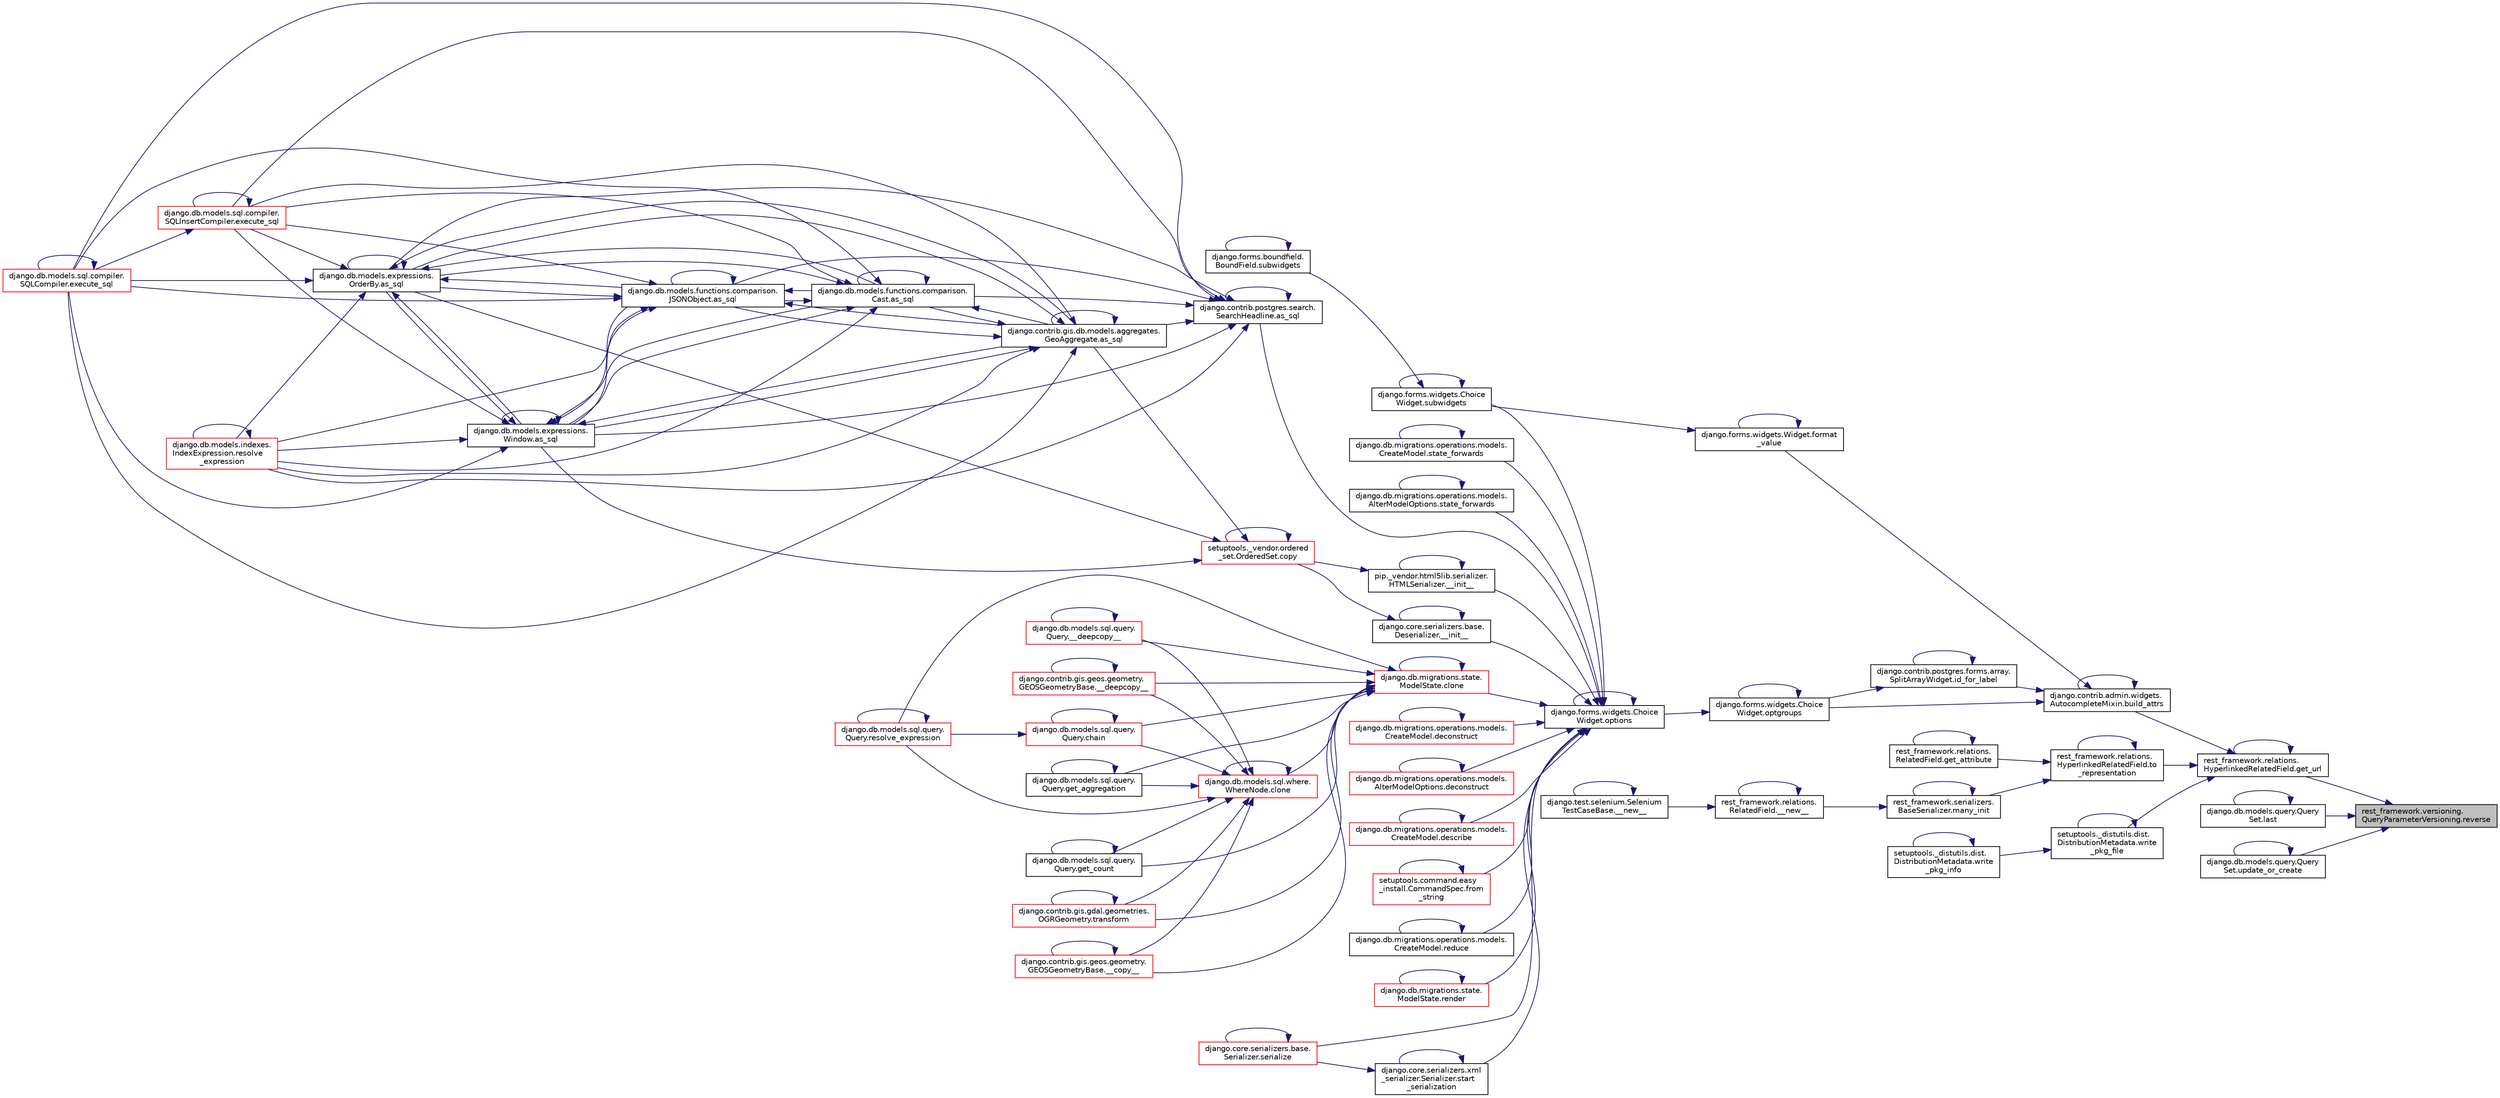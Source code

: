 digraph "rest_framework.versioning.QueryParameterVersioning.reverse"
{
 // LATEX_PDF_SIZE
  edge [fontname="Helvetica",fontsize="10",labelfontname="Helvetica",labelfontsize="10"];
  node [fontname="Helvetica",fontsize="10",shape=record];
  rankdir="RL";
  Node1 [label="rest_framework.versioning.\lQueryParameterVersioning.reverse",height=0.2,width=0.4,color="black", fillcolor="grey75", style="filled", fontcolor="black",tooltip=" "];
  Node1 -> Node2 [dir="back",color="midnightblue",fontsize="10",style="solid",fontname="Helvetica"];
  Node2 [label="rest_framework.relations.\lHyperlinkedRelatedField.get_url",height=0.2,width=0.4,color="black", fillcolor="white", style="filled",URL="$d1/d10/classrest__framework_1_1relations_1_1_hyperlinked_related_field.html#ac2cee1eea69703f33f0890f0352a194e",tooltip=" "];
  Node2 -> Node3 [dir="back",color="midnightblue",fontsize="10",style="solid",fontname="Helvetica"];
  Node3 [label="django.contrib.admin.widgets.\lAutocompleteMixin.build_attrs",height=0.2,width=0.4,color="black", fillcolor="white", style="filled",URL="$de/d3c/classdjango_1_1contrib_1_1admin_1_1widgets_1_1_autocomplete_mixin.html#a176090ce6f09cb6a66c1c8cd9bcc11f4",tooltip=" "];
  Node3 -> Node3 [dir="back",color="midnightblue",fontsize="10",style="solid",fontname="Helvetica"];
  Node3 -> Node4 [dir="back",color="midnightblue",fontsize="10",style="solid",fontname="Helvetica"];
  Node4 [label="django.forms.widgets.Widget.format\l_value",height=0.2,width=0.4,color="black", fillcolor="white", style="filled",URL="$d4/d5e/classdjango_1_1forms_1_1widgets_1_1_widget.html#a6223d906d553e933a2c703b77e813d27",tooltip=" "];
  Node4 -> Node4 [dir="back",color="midnightblue",fontsize="10",style="solid",fontname="Helvetica"];
  Node4 -> Node5 [dir="back",color="midnightblue",fontsize="10",style="solid",fontname="Helvetica"];
  Node5 [label="django.forms.widgets.Choice\lWidget.subwidgets",height=0.2,width=0.4,color="black", fillcolor="white", style="filled",URL="$d5/d18/classdjango_1_1forms_1_1widgets_1_1_choice_widget.html#a90027127caf58ece2d8c9d59027c9e5b",tooltip=" "];
  Node5 -> Node6 [dir="back",color="midnightblue",fontsize="10",style="solid",fontname="Helvetica"];
  Node6 [label="django.forms.boundfield.\lBoundField.subwidgets",height=0.2,width=0.4,color="black", fillcolor="white", style="filled",URL="$da/d92/classdjango_1_1forms_1_1boundfield_1_1_bound_field.html#a1367d359203b669735a2c747a5579250",tooltip=" "];
  Node6 -> Node6 [dir="back",color="midnightblue",fontsize="10",style="solid",fontname="Helvetica"];
  Node5 -> Node5 [dir="back",color="midnightblue",fontsize="10",style="solid",fontname="Helvetica"];
  Node3 -> Node7 [dir="back",color="midnightblue",fontsize="10",style="solid",fontname="Helvetica"];
  Node7 [label="django.contrib.postgres.forms.array.\lSplitArrayWidget.id_for_label",height=0.2,width=0.4,color="black", fillcolor="white", style="filled",URL="$d3/d50/classdjango_1_1contrib_1_1postgres_1_1forms_1_1array_1_1_split_array_widget.html#a8d3c2bd5d03c8ab5f13dee94a49df974",tooltip=" "];
  Node7 -> Node7 [dir="back",color="midnightblue",fontsize="10",style="solid",fontname="Helvetica"];
  Node7 -> Node8 [dir="back",color="midnightblue",fontsize="10",style="solid",fontname="Helvetica"];
  Node8 [label="django.forms.widgets.Choice\lWidget.optgroups",height=0.2,width=0.4,color="black", fillcolor="white", style="filled",URL="$d5/d18/classdjango_1_1forms_1_1widgets_1_1_choice_widget.html#a69d858bf11924e506b9973702d2ba075",tooltip=" "];
  Node8 -> Node8 [dir="back",color="midnightblue",fontsize="10",style="solid",fontname="Helvetica"];
  Node8 -> Node9 [dir="back",color="midnightblue",fontsize="10",style="solid",fontname="Helvetica"];
  Node9 [label="django.forms.widgets.Choice\lWidget.options",height=0.2,width=0.4,color="black", fillcolor="white", style="filled",URL="$d5/d18/classdjango_1_1forms_1_1widgets_1_1_choice_widget.html#a40af062eadb43dcc4a326e0e6e66ad78",tooltip=" "];
  Node9 -> Node10 [dir="back",color="midnightblue",fontsize="10",style="solid",fontname="Helvetica"];
  Node10 [label="pip._vendor.html5lib.serializer.\lHTMLSerializer.__init__",height=0.2,width=0.4,color="black", fillcolor="white", style="filled",URL="$d1/d17/classpip_1_1__vendor_1_1html5lib_1_1serializer_1_1_h_t_m_l_serializer.html#ae1f820664d0ba0b48b7b321577f1e996",tooltip=" "];
  Node10 -> Node10 [dir="back",color="midnightblue",fontsize="10",style="solid",fontname="Helvetica"];
  Node10 -> Node11 [dir="back",color="midnightblue",fontsize="10",style="solid",fontname="Helvetica"];
  Node11 [label="setuptools._vendor.ordered\l_set.OrderedSet.copy",height=0.2,width=0.4,color="red", fillcolor="white", style="filled",URL="$d0/d40/classsetuptools_1_1__vendor_1_1ordered__set_1_1_ordered_set.html#a84224c403039b9dac5d2794d85073053",tooltip=" "];
  Node11 -> Node21 [dir="back",color="midnightblue",fontsize="10",style="solid",fontname="Helvetica"];
  Node21 [label="django.contrib.gis.db.models.aggregates.\lGeoAggregate.as_sql",height=0.2,width=0.4,color="black", fillcolor="white", style="filled",URL="$df/dbe/classdjango_1_1contrib_1_1gis_1_1db_1_1models_1_1aggregates_1_1_geo_aggregate.html#a129bfb83cb8d965d40be63e974594fa7",tooltip=" "];
  Node21 -> Node19 [dir="back",color="midnightblue",fontsize="10",style="solid",fontname="Helvetica"];
  Node19 [label="django.db.models.functions.comparison.\lCast.as_sql",height=0.2,width=0.4,color="black", fillcolor="white", style="filled",URL="$dd/d3c/classdjango_1_1db_1_1models_1_1functions_1_1comparison_1_1_cast.html#a010e365ade29d50da0332d4f46b95cf0",tooltip=" "];
  Node19 -> Node19 [dir="back",color="midnightblue",fontsize="10",style="solid",fontname="Helvetica"];
  Node19 -> Node20 [dir="back",color="midnightblue",fontsize="10",style="solid",fontname="Helvetica"];
  Node20 [label="django.db.models.functions.comparison.\lJSONObject.as_sql",height=0.2,width=0.4,color="black", fillcolor="white", style="filled",URL="$db/d2f/classdjango_1_1db_1_1models_1_1functions_1_1comparison_1_1_j_s_o_n_object.html#a7ea48a9164c15f6c04fa1851987b0be4",tooltip=" "];
  Node20 -> Node19 [dir="back",color="midnightblue",fontsize="10",style="solid",fontname="Helvetica"];
  Node20 -> Node20 [dir="back",color="midnightblue",fontsize="10",style="solid",fontname="Helvetica"];
  Node20 -> Node21 [dir="back",color="midnightblue",fontsize="10",style="solid",fontname="Helvetica"];
  Node20 -> Node22 [dir="back",color="midnightblue",fontsize="10",style="solid",fontname="Helvetica"];
  Node22 [label="django.db.models.expressions.\lWindow.as_sql",height=0.2,width=0.4,color="black", fillcolor="white", style="filled",URL="$d6/d1c/classdjango_1_1db_1_1models_1_1expressions_1_1_window.html#a2a81a422e2884ef2026394b0f83416dc",tooltip=" "];
  Node22 -> Node19 [dir="back",color="midnightblue",fontsize="10",style="solid",fontname="Helvetica"];
  Node22 -> Node20 [dir="back",color="midnightblue",fontsize="10",style="solid",fontname="Helvetica"];
  Node22 -> Node21 [dir="back",color="midnightblue",fontsize="10",style="solid",fontname="Helvetica"];
  Node22 -> Node22 [dir="back",color="midnightblue",fontsize="10",style="solid",fontname="Helvetica"];
  Node22 -> Node23 [dir="back",color="midnightblue",fontsize="10",style="solid",fontname="Helvetica"];
  Node23 [label="django.db.models.expressions.\lOrderBy.as_sql",height=0.2,width=0.4,color="black", fillcolor="white", style="filled",URL="$da/d4d/classdjango_1_1db_1_1models_1_1expressions_1_1_order_by.html#a343064ad7cfdac310e95fd997ee6d4cc",tooltip=" "];
  Node23 -> Node19 [dir="back",color="midnightblue",fontsize="10",style="solid",fontname="Helvetica"];
  Node23 -> Node20 [dir="back",color="midnightblue",fontsize="10",style="solid",fontname="Helvetica"];
  Node23 -> Node21 [dir="back",color="midnightblue",fontsize="10",style="solid",fontname="Helvetica"];
  Node23 -> Node22 [dir="back",color="midnightblue",fontsize="10",style="solid",fontname="Helvetica"];
  Node23 -> Node23 [dir="back",color="midnightblue",fontsize="10",style="solid",fontname="Helvetica"];
  Node23 -> Node24 [dir="back",color="midnightblue",fontsize="10",style="solid",fontname="Helvetica"];
  Node24 [label="django.db.models.sql.compiler.\lSQLCompiler.execute_sql",height=0.2,width=0.4,color="red", fillcolor="white", style="filled",URL="$df/de2/classdjango_1_1db_1_1models_1_1sql_1_1compiler_1_1_s_q_l_compiler.html#a2547088c51124a0d09620d04cf56b050",tooltip=" "];
  Node24 -> Node24 [dir="back",color="midnightblue",fontsize="10",style="solid",fontname="Helvetica"];
  Node23 -> Node27 [dir="back",color="midnightblue",fontsize="10",style="solid",fontname="Helvetica"];
  Node27 [label="django.db.models.sql.compiler.\lSQLInsertCompiler.execute_sql",height=0.2,width=0.4,color="red", fillcolor="white", style="filled",URL="$dd/daa/classdjango_1_1db_1_1models_1_1sql_1_1compiler_1_1_s_q_l_insert_compiler.html#a2ebda5346b92962b6ac5ca8234bfeb42",tooltip=" "];
  Node27 -> Node24 [dir="back",color="midnightblue",fontsize="10",style="solid",fontname="Helvetica"];
  Node27 -> Node27 [dir="back",color="midnightblue",fontsize="10",style="solid",fontname="Helvetica"];
  Node23 -> Node28 [dir="back",color="midnightblue",fontsize="10",style="solid",fontname="Helvetica"];
  Node28 [label="django.db.models.indexes.\lIndexExpression.resolve\l_expression",height=0.2,width=0.4,color="red", fillcolor="white", style="filled",URL="$df/d4f/classdjango_1_1db_1_1models_1_1indexes_1_1_index_expression.html#ae39ac90454fba3ff53ac2d342cd5feea",tooltip=" "];
  Node28 -> Node28 [dir="back",color="midnightblue",fontsize="10",style="solid",fontname="Helvetica"];
  Node22 -> Node24 [dir="back",color="midnightblue",fontsize="10",style="solid",fontname="Helvetica"];
  Node22 -> Node27 [dir="back",color="midnightblue",fontsize="10",style="solid",fontname="Helvetica"];
  Node22 -> Node28 [dir="back",color="midnightblue",fontsize="10",style="solid",fontname="Helvetica"];
  Node20 -> Node23 [dir="back",color="midnightblue",fontsize="10",style="solid",fontname="Helvetica"];
  Node20 -> Node24 [dir="back",color="midnightblue",fontsize="10",style="solid",fontname="Helvetica"];
  Node20 -> Node27 [dir="back",color="midnightblue",fontsize="10",style="solid",fontname="Helvetica"];
  Node20 -> Node28 [dir="back",color="midnightblue",fontsize="10",style="solid",fontname="Helvetica"];
  Node19 -> Node21 [dir="back",color="midnightblue",fontsize="10",style="solid",fontname="Helvetica"];
  Node19 -> Node22 [dir="back",color="midnightblue",fontsize="10",style="solid",fontname="Helvetica"];
  Node19 -> Node23 [dir="back",color="midnightblue",fontsize="10",style="solid",fontname="Helvetica"];
  Node19 -> Node24 [dir="back",color="midnightblue",fontsize="10",style="solid",fontname="Helvetica"];
  Node19 -> Node27 [dir="back",color="midnightblue",fontsize="10",style="solid",fontname="Helvetica"];
  Node19 -> Node28 [dir="back",color="midnightblue",fontsize="10",style="solid",fontname="Helvetica"];
  Node21 -> Node20 [dir="back",color="midnightblue",fontsize="10",style="solid",fontname="Helvetica"];
  Node21 -> Node21 [dir="back",color="midnightblue",fontsize="10",style="solid",fontname="Helvetica"];
  Node21 -> Node22 [dir="back",color="midnightblue",fontsize="10",style="solid",fontname="Helvetica"];
  Node21 -> Node23 [dir="back",color="midnightblue",fontsize="10",style="solid",fontname="Helvetica"];
  Node21 -> Node24 [dir="back",color="midnightblue",fontsize="10",style="solid",fontname="Helvetica"];
  Node21 -> Node27 [dir="back",color="midnightblue",fontsize="10",style="solid",fontname="Helvetica"];
  Node21 -> Node28 [dir="back",color="midnightblue",fontsize="10",style="solid",fontname="Helvetica"];
  Node11 -> Node22 [dir="back",color="midnightblue",fontsize="10",style="solid",fontname="Helvetica"];
  Node11 -> Node23 [dir="back",color="midnightblue",fontsize="10",style="solid",fontname="Helvetica"];
  Node11 -> Node11 [dir="back",color="midnightblue",fontsize="10",style="solid",fontname="Helvetica"];
  Node9 -> Node125 [dir="back",color="midnightblue",fontsize="10",style="solid",fontname="Helvetica"];
  Node125 [label="django.core.serializers.base.\lDeserializer.__init__",height=0.2,width=0.4,color="black", fillcolor="white", style="filled",URL="$d7/df3/classdjango_1_1core_1_1serializers_1_1base_1_1_deserializer.html#ad79058cc0c4dcabd51d1c29d45757f70",tooltip=" "];
  Node125 -> Node125 [dir="back",color="midnightblue",fontsize="10",style="solid",fontname="Helvetica"];
  Node125 -> Node11 [dir="back",color="midnightblue",fontsize="10",style="solid",fontname="Helvetica"];
  Node9 -> Node321 [dir="back",color="midnightblue",fontsize="10",style="solid",fontname="Helvetica"];
  Node321 [label="django.contrib.postgres.search.\lSearchHeadline.as_sql",height=0.2,width=0.4,color="black", fillcolor="white", style="filled",URL="$d5/d6d/classdjango_1_1contrib_1_1postgres_1_1search_1_1_search_headline.html#a7b036484282edf2b56f64572a2b6dae0",tooltip=" "];
  Node321 -> Node19 [dir="back",color="midnightblue",fontsize="10",style="solid",fontname="Helvetica"];
  Node321 -> Node20 [dir="back",color="midnightblue",fontsize="10",style="solid",fontname="Helvetica"];
  Node321 -> Node21 [dir="back",color="midnightblue",fontsize="10",style="solid",fontname="Helvetica"];
  Node321 -> Node321 [dir="back",color="midnightblue",fontsize="10",style="solid",fontname="Helvetica"];
  Node321 -> Node22 [dir="back",color="midnightblue",fontsize="10",style="solid",fontname="Helvetica"];
  Node321 -> Node23 [dir="back",color="midnightblue",fontsize="10",style="solid",fontname="Helvetica"];
  Node321 -> Node24 [dir="back",color="midnightblue",fontsize="10",style="solid",fontname="Helvetica"];
  Node321 -> Node27 [dir="back",color="midnightblue",fontsize="10",style="solid",fontname="Helvetica"];
  Node321 -> Node28 [dir="back",color="midnightblue",fontsize="10",style="solid",fontname="Helvetica"];
  Node9 -> Node322 [dir="back",color="midnightblue",fontsize="10",style="solid",fontname="Helvetica"];
  Node322 [label="django.db.migrations.state.\lModelState.clone",height=0.2,width=0.4,color="red", fillcolor="white", style="filled",URL="$d1/d62/classdjango_1_1db_1_1migrations_1_1state_1_1_model_state.html#ab5feb03ae6d22923dd5029a5cfb8abb0",tooltip=" "];
  Node322 -> Node203 [dir="back",color="midnightblue",fontsize="10",style="solid",fontname="Helvetica"];
  Node203 [label="django.contrib.gis.geos.geometry.\lGEOSGeometryBase.__copy__",height=0.2,width=0.4,color="red", fillcolor="white", style="filled",URL="$d0/d97/classdjango_1_1contrib_1_1gis_1_1geos_1_1geometry_1_1_g_e_o_s_geometry_base.html#ad0b8f9f034cdd53b3646bc83bebfee9d",tooltip=" "];
  Node203 -> Node203 [dir="back",color="midnightblue",fontsize="10",style="solid",fontname="Helvetica"];
  Node322 -> Node273 [dir="back",color="midnightblue",fontsize="10",style="solid",fontname="Helvetica"];
  Node273 [label="django.db.models.sql.query.\lQuery.__deepcopy__",height=0.2,width=0.4,color="red", fillcolor="white", style="filled",URL="$d6/d30/classdjango_1_1db_1_1models_1_1sql_1_1query_1_1_query.html#a47d0b39c5cf5d7f03c4ce7f394792e9e",tooltip=" "];
  Node273 -> Node273 [dir="back",color="midnightblue",fontsize="10",style="solid",fontname="Helvetica"];
  Node322 -> Node275 [dir="back",color="midnightblue",fontsize="10",style="solid",fontname="Helvetica"];
  Node275 [label="django.contrib.gis.geos.geometry.\lGEOSGeometryBase.__deepcopy__",height=0.2,width=0.4,color="red", fillcolor="white", style="filled",URL="$d0/d97/classdjango_1_1contrib_1_1gis_1_1geos_1_1geometry_1_1_g_e_o_s_geometry_base.html#abd885baf64b30178d1b8fc440359bd52",tooltip=" "];
  Node275 -> Node275 [dir="back",color="midnightblue",fontsize="10",style="solid",fontname="Helvetica"];
  Node322 -> Node276 [dir="back",color="midnightblue",fontsize="10",style="solid",fontname="Helvetica"];
  Node276 [label="django.db.models.sql.query.\lQuery.chain",height=0.2,width=0.4,color="red", fillcolor="white", style="filled",URL="$d6/d30/classdjango_1_1db_1_1models_1_1sql_1_1query_1_1_query.html#a37be68b6aa70388830ba40dcf69226e0",tooltip=" "];
  Node276 -> Node276 [dir="back",color="midnightblue",fontsize="10",style="solid",fontname="Helvetica"];
  Node276 -> Node278 [dir="back",color="midnightblue",fontsize="10",style="solid",fontname="Helvetica"];
  Node278 [label="django.db.models.sql.query.\lQuery.resolve_expression",height=0.2,width=0.4,color="red", fillcolor="white", style="filled",URL="$d6/d30/classdjango_1_1db_1_1models_1_1sql_1_1query_1_1_query.html#a9e8ca457b39c8f73a40d5ab53980fe1b",tooltip=" "];
  Node278 -> Node278 [dir="back",color="midnightblue",fontsize="10",style="solid",fontname="Helvetica"];
  Node322 -> Node322 [dir="back",color="midnightblue",fontsize="10",style="solid",fontname="Helvetica"];
  Node322 -> Node279 [dir="back",color="midnightblue",fontsize="10",style="solid",fontname="Helvetica"];
  Node279 [label="django.db.models.sql.where.\lWhereNode.clone",height=0.2,width=0.4,color="red", fillcolor="white", style="filled",URL="$db/da3/classdjango_1_1db_1_1models_1_1sql_1_1where_1_1_where_node.html#aa169773c5fb2dda662bec5946ed79263",tooltip=" "];
  Node279 -> Node203 [dir="back",color="midnightblue",fontsize="10",style="solid",fontname="Helvetica"];
  Node279 -> Node273 [dir="back",color="midnightblue",fontsize="10",style="solid",fontname="Helvetica"];
  Node279 -> Node275 [dir="back",color="midnightblue",fontsize="10",style="solid",fontname="Helvetica"];
  Node279 -> Node276 [dir="back",color="midnightblue",fontsize="10",style="solid",fontname="Helvetica"];
  Node279 -> Node279 [dir="back",color="midnightblue",fontsize="10",style="solid",fontname="Helvetica"];
  Node279 -> Node280 [dir="back",color="midnightblue",fontsize="10",style="solid",fontname="Helvetica"];
  Node280 [label="django.db.models.sql.query.\lQuery.get_aggregation",height=0.2,width=0.4,color="black", fillcolor="white", style="filled",URL="$d6/d30/classdjango_1_1db_1_1models_1_1sql_1_1query_1_1_query.html#ab4d610fd0c5584b3a54114136328c7f2",tooltip=" "];
  Node280 -> Node280 [dir="back",color="midnightblue",fontsize="10",style="solid",fontname="Helvetica"];
  Node279 -> Node281 [dir="back",color="midnightblue",fontsize="10",style="solid",fontname="Helvetica"];
  Node281 [label="django.db.models.sql.query.\lQuery.get_count",height=0.2,width=0.4,color="black", fillcolor="white", style="filled",URL="$d6/d30/classdjango_1_1db_1_1models_1_1sql_1_1query_1_1_query.html#ac79609ff8cae523450ee522120f71f02",tooltip=" "];
  Node281 -> Node281 [dir="back",color="midnightblue",fontsize="10",style="solid",fontname="Helvetica"];
  Node279 -> Node278 [dir="back",color="midnightblue",fontsize="10",style="solid",fontname="Helvetica"];
  Node279 -> Node282 [dir="back",color="midnightblue",fontsize="10",style="solid",fontname="Helvetica"];
  Node282 [label="django.contrib.gis.gdal.geometries.\lOGRGeometry.transform",height=0.2,width=0.4,color="red", fillcolor="white", style="filled",URL="$dd/d78/classdjango_1_1contrib_1_1gis_1_1gdal_1_1geometries_1_1_o_g_r_geometry.html#a226a7d57d4415577e5134c074054bc99",tooltip=" "];
  Node282 -> Node282 [dir="back",color="midnightblue",fontsize="10",style="solid",fontname="Helvetica"];
  Node322 -> Node280 [dir="back",color="midnightblue",fontsize="10",style="solid",fontname="Helvetica"];
  Node322 -> Node281 [dir="back",color="midnightblue",fontsize="10",style="solid",fontname="Helvetica"];
  Node322 -> Node278 [dir="back",color="midnightblue",fontsize="10",style="solid",fontname="Helvetica"];
  Node322 -> Node282 [dir="back",color="midnightblue",fontsize="10",style="solid",fontname="Helvetica"];
  Node9 -> Node323 [dir="back",color="midnightblue",fontsize="10",style="solid",fontname="Helvetica"];
  Node323 [label="django.db.migrations.operations.models.\lCreateModel.deconstruct",height=0.2,width=0.4,color="red", fillcolor="white", style="filled",URL="$df/de7/classdjango_1_1db_1_1migrations_1_1operations_1_1models_1_1_create_model.html#a910fdf57be013d29c67fcadc89a5d359",tooltip=" "];
  Node323 -> Node323 [dir="back",color="midnightblue",fontsize="10",style="solid",fontname="Helvetica"];
  Node9 -> Node327 [dir="back",color="midnightblue",fontsize="10",style="solid",fontname="Helvetica"];
  Node327 [label="django.db.migrations.operations.models.\lAlterModelOptions.deconstruct",height=0.2,width=0.4,color="red", fillcolor="white", style="filled",URL="$d9/db3/classdjango_1_1db_1_1migrations_1_1operations_1_1models_1_1_alter_model_options.html#a783d403446e04752c1a1a57759243501",tooltip=" "];
  Node327 -> Node327 [dir="back",color="midnightblue",fontsize="10",style="solid",fontname="Helvetica"];
  Node9 -> Node328 [dir="back",color="midnightblue",fontsize="10",style="solid",fontname="Helvetica"];
  Node328 [label="django.db.migrations.operations.models.\lCreateModel.describe",height=0.2,width=0.4,color="red", fillcolor="white", style="filled",URL="$df/de7/classdjango_1_1db_1_1migrations_1_1operations_1_1models_1_1_create_model.html#a5a47a5e72edb0442fb58b33816d1a254",tooltip=" "];
  Node328 -> Node328 [dir="back",color="midnightblue",fontsize="10",style="solid",fontname="Helvetica"];
  Node9 -> Node330 [dir="back",color="midnightblue",fontsize="10",style="solid",fontname="Helvetica"];
  Node330 [label="setuptools.command.easy\l_install.CommandSpec.from\l_string",height=0.2,width=0.4,color="red", fillcolor="white", style="filled",URL="$d8/da2/classsetuptools_1_1command_1_1easy__install_1_1_command_spec.html#a06561ebbceb860d5733127793c5896dc",tooltip=" "];
  Node330 -> Node330 [dir="back",color="midnightblue",fontsize="10",style="solid",fontname="Helvetica"];
  Node9 -> Node9 [dir="back",color="midnightblue",fontsize="10",style="solid",fontname="Helvetica"];
  Node9 -> Node332 [dir="back",color="midnightblue",fontsize="10",style="solid",fontname="Helvetica"];
  Node332 [label="django.db.migrations.operations.models.\lCreateModel.reduce",height=0.2,width=0.4,color="black", fillcolor="white", style="filled",URL="$df/de7/classdjango_1_1db_1_1migrations_1_1operations_1_1models_1_1_create_model.html#a4747cc5f9daa0f3dc8d040d85c42f591",tooltip=" "];
  Node332 -> Node332 [dir="back",color="midnightblue",fontsize="10",style="solid",fontname="Helvetica"];
  Node9 -> Node333 [dir="back",color="midnightblue",fontsize="10",style="solid",fontname="Helvetica"];
  Node333 [label="django.db.migrations.state.\lModelState.render",height=0.2,width=0.4,color="red", fillcolor="white", style="filled",URL="$d1/d62/classdjango_1_1db_1_1migrations_1_1state_1_1_model_state.html#a671a1ed529a03603cbccb7a8222d2a1d",tooltip=" "];
  Node333 -> Node333 [dir="back",color="midnightblue",fontsize="10",style="solid",fontname="Helvetica"];
  Node9 -> Node132 [dir="back",color="midnightblue",fontsize="10",style="solid",fontname="Helvetica"];
  Node132 [label="django.core.serializers.base.\lSerializer.serialize",height=0.2,width=0.4,color="red", fillcolor="white", style="filled",URL="$de/d56/classdjango_1_1core_1_1serializers_1_1base_1_1_serializer.html#afbe191492d554061efa3d31576408535",tooltip=" "];
  Node132 -> Node132 [dir="back",color="midnightblue",fontsize="10",style="solid",fontname="Helvetica"];
  Node9 -> Node334 [dir="back",color="midnightblue",fontsize="10",style="solid",fontname="Helvetica"];
  Node334 [label="django.core.serializers.xml\l_serializer.Serializer.start\l_serialization",height=0.2,width=0.4,color="black", fillcolor="white", style="filled",URL="$dc/d8c/classdjango_1_1core_1_1serializers_1_1xml__serializer_1_1_serializer.html#a69533ac1db45ee31b9870e4c15993836",tooltip=" "];
  Node334 -> Node132 [dir="back",color="midnightblue",fontsize="10",style="solid",fontname="Helvetica"];
  Node334 -> Node334 [dir="back",color="midnightblue",fontsize="10",style="solid",fontname="Helvetica"];
  Node9 -> Node335 [dir="back",color="midnightblue",fontsize="10",style="solid",fontname="Helvetica"];
  Node335 [label="django.db.migrations.operations.models.\lCreateModel.state_forwards",height=0.2,width=0.4,color="black", fillcolor="white", style="filled",URL="$df/de7/classdjango_1_1db_1_1migrations_1_1operations_1_1models_1_1_create_model.html#a0bcab5c3c57ecdcfb3ab5f3aa318235f",tooltip=" "];
  Node335 -> Node335 [dir="back",color="midnightblue",fontsize="10",style="solid",fontname="Helvetica"];
  Node9 -> Node336 [dir="back",color="midnightblue",fontsize="10",style="solid",fontname="Helvetica"];
  Node336 [label="django.db.migrations.operations.models.\lAlterModelOptions.state_forwards",height=0.2,width=0.4,color="black", fillcolor="white", style="filled",URL="$d9/db3/classdjango_1_1db_1_1migrations_1_1operations_1_1models_1_1_alter_model_options.html#ad40151e007c598a5dff48309d7512589",tooltip=" "];
  Node336 -> Node336 [dir="back",color="midnightblue",fontsize="10",style="solid",fontname="Helvetica"];
  Node9 -> Node5 [dir="back",color="midnightblue",fontsize="10",style="solid",fontname="Helvetica"];
  Node3 -> Node8 [dir="back",color="midnightblue",fontsize="10",style="solid",fontname="Helvetica"];
  Node2 -> Node2 [dir="back",color="midnightblue",fontsize="10",style="solid",fontname="Helvetica"];
  Node2 -> Node681 [dir="back",color="midnightblue",fontsize="10",style="solid",fontname="Helvetica"];
  Node681 [label="rest_framework.relations.\lHyperlinkedRelatedField.to\l_representation",height=0.2,width=0.4,color="black", fillcolor="white", style="filled",URL="$d1/d10/classrest__framework_1_1relations_1_1_hyperlinked_related_field.html#a1e6bc1ec238a11cae25416dc82170784",tooltip=" "];
  Node681 -> Node382 [dir="back",color="midnightblue",fontsize="10",style="solid",fontname="Helvetica"];
  Node382 [label="rest_framework.relations.\lRelatedField.get_attribute",height=0.2,width=0.4,color="black", fillcolor="white", style="filled",URL="$d4/d5c/classrest__framework_1_1relations_1_1_related_field.html#a7b4c46981d21c341076b09dbaaff3e01",tooltip=" "];
  Node382 -> Node382 [dir="back",color="midnightblue",fontsize="10",style="solid",fontname="Helvetica"];
  Node681 -> Node178 [dir="back",color="midnightblue",fontsize="10",style="solid",fontname="Helvetica"];
  Node178 [label="rest_framework.serializers.\lBaseSerializer.many_init",height=0.2,width=0.4,color="black", fillcolor="white", style="filled",URL="$d9/de7/classrest__framework_1_1serializers_1_1_base_serializer.html#aa66062b6866b3306c40d310e19b25971",tooltip=" "];
  Node178 -> Node179 [dir="back",color="midnightblue",fontsize="10",style="solid",fontname="Helvetica"];
  Node179 [label="rest_framework.relations.\lRelatedField.__new__",height=0.2,width=0.4,color="black", fillcolor="white", style="filled",URL="$d4/d5c/classrest__framework_1_1relations_1_1_related_field.html#a9c0045d2dbd9499413a1f48f03f74d1a",tooltip=" "];
  Node179 -> Node179 [dir="back",color="midnightblue",fontsize="10",style="solid",fontname="Helvetica"];
  Node179 -> Node180 [dir="back",color="midnightblue",fontsize="10",style="solid",fontname="Helvetica"];
  Node180 [label="django.test.selenium.Selenium\lTestCaseBase.__new__",height=0.2,width=0.4,color="black", fillcolor="white", style="filled",URL="$de/d87/classdjango_1_1test_1_1selenium_1_1_selenium_test_case_base.html#a86de53123b296dfd0b9c6ded13dc4cf8",tooltip=" "];
  Node180 -> Node180 [dir="back",color="midnightblue",fontsize="10",style="solid",fontname="Helvetica"];
  Node178 -> Node178 [dir="back",color="midnightblue",fontsize="10",style="solid",fontname="Helvetica"];
  Node681 -> Node681 [dir="back",color="midnightblue",fontsize="10",style="solid",fontname="Helvetica"];
  Node2 -> Node682 [dir="back",color="midnightblue",fontsize="10",style="solid",fontname="Helvetica"];
  Node682 [label="setuptools._distutils.dist.\lDistributionMetadata.write\l_pkg_file",height=0.2,width=0.4,color="black", fillcolor="white", style="filled",URL="$d9/d53/classsetuptools_1_1__distutils_1_1dist_1_1_distribution_metadata.html#a921d583635d0bc0574df79343e6ad60d",tooltip=" "];
  Node682 -> Node682 [dir="back",color="midnightblue",fontsize="10",style="solid",fontname="Helvetica"];
  Node682 -> Node683 [dir="back",color="midnightblue",fontsize="10",style="solid",fontname="Helvetica"];
  Node683 [label="setuptools._distutils.dist.\lDistributionMetadata.write\l_pkg_info",height=0.2,width=0.4,color="black", fillcolor="white", style="filled",URL="$d9/d53/classsetuptools_1_1__distutils_1_1dist_1_1_distribution_metadata.html#a0991ae41b387cdfc66e684f1dcd7037f",tooltip=" "];
  Node683 -> Node683 [dir="back",color="midnightblue",fontsize="10",style="solid",fontname="Helvetica"];
  Node1 -> Node684 [dir="back",color="midnightblue",fontsize="10",style="solid",fontname="Helvetica"];
  Node684 [label="django.db.models.query.Query\lSet.last",height=0.2,width=0.4,color="black", fillcolor="white", style="filled",URL="$dd/d94/classdjango_1_1db_1_1models_1_1query_1_1_query_set.html#a02dcc979f9318b699b250633bf653c07",tooltip=" "];
  Node684 -> Node684 [dir="back",color="midnightblue",fontsize="10",style="solid",fontname="Helvetica"];
  Node1 -> Node243 [dir="back",color="midnightblue",fontsize="10",style="solid",fontname="Helvetica"];
  Node243 [label="django.db.models.query.Query\lSet.update_or_create",height=0.2,width=0.4,color="black", fillcolor="white", style="filled",URL="$dd/d94/classdjango_1_1db_1_1models_1_1query_1_1_query_set.html#a5013eeb782f22ce561db8a8b0727e118",tooltip=" "];
  Node243 -> Node243 [dir="back",color="midnightblue",fontsize="10",style="solid",fontname="Helvetica"];
}
